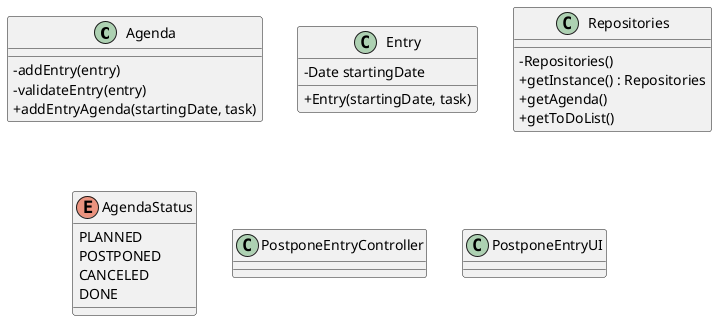 @startuml
skinparam packageStyle rectangle
skinparam shadowing false
skinparam linetype polyline

skinparam classAttributeIconSize 0

class Agenda {
    -addEntry(entry)
    -validateEntry(entry)
    +addEntryAgenda(startingDate, task)
}

class Entry {
    -Date startingDate
    +Entry(startingDate, task)
}


class Repositories {
    - Repositories()
    + getInstance() : Repositories
    + getAgenda()
    + getToDoList()
}

enum AgendaStatus {
    PLANNED
    POSTPONED
    CANCELED
    DONE
}

class PostponeEntryController{

}

class PostponeEntryUI{

}

@enduml